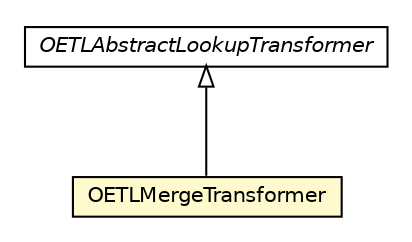 #!/usr/local/bin/dot
#
# Class diagram 
# Generated by UMLGraph version R5_6-24-gf6e263 (http://www.umlgraph.org/)
#

digraph G {
	edge [fontname="Helvetica",fontsize=10,labelfontname="Helvetica",labelfontsize=10];
	node [fontname="Helvetica",fontsize=10,shape=plaintext];
	nodesep=0.25;
	ranksep=0.5;
	// com.orientechnologies.orient.etl.transformer.OETLAbstractLookupTransformer
	c3131006 [label=<<table title="com.orientechnologies.orient.etl.transformer.OETLAbstractLookupTransformer" border="0" cellborder="1" cellspacing="0" cellpadding="2" port="p" href="./OETLAbstractLookupTransformer.html">
		<tr><td><table border="0" cellspacing="0" cellpadding="1">
<tr><td align="center" balign="center"><font face="Helvetica-Oblique"> OETLAbstractLookupTransformer </font></td></tr>
		</table></td></tr>
		</table>>, URL="./OETLAbstractLookupTransformer.html", fontname="Helvetica", fontcolor="black", fontsize=10.0];
	// com.orientechnologies.orient.etl.transformer.OETLMergeTransformer
	c3131017 [label=<<table title="com.orientechnologies.orient.etl.transformer.OETLMergeTransformer" border="0" cellborder="1" cellspacing="0" cellpadding="2" port="p" bgcolor="lemonChiffon" href="./OETLMergeTransformer.html">
		<tr><td><table border="0" cellspacing="0" cellpadding="1">
<tr><td align="center" balign="center"> OETLMergeTransformer </td></tr>
		</table></td></tr>
		</table>>, URL="./OETLMergeTransformer.html", fontname="Helvetica", fontcolor="black", fontsize=10.0];
	//com.orientechnologies.orient.etl.transformer.OETLMergeTransformer extends com.orientechnologies.orient.etl.transformer.OETLAbstractLookupTransformer
	c3131006:p -> c3131017:p [dir=back,arrowtail=empty];
}

